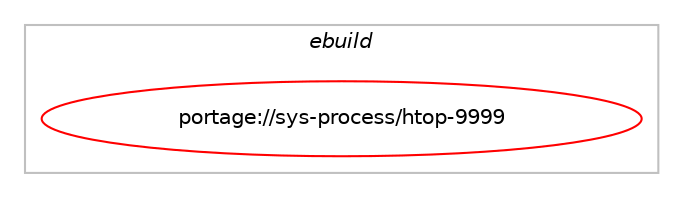 digraph prolog {

# *************
# Graph options
# *************

newrank=true;
concentrate=true;
compound=true;
graph [rankdir=LR,fontname=Helvetica,fontsize=10,ranksep=1.5];#, ranksep=2.5, nodesep=0.2];
edge  [arrowhead=vee];
node  [fontname=Helvetica,fontsize=10];

# **********
# The ebuild
# **********

subgraph cluster_leftcol {
color=gray;
label=<<i>ebuild</i>>;
id [label="portage://sys-process/htop-9999", color=red, width=4, href="../sys-process/htop-9999.svg"];
}

# ****************
# The dependencies
# ****************

subgraph cluster_midcol {
color=gray;
label=<<i>dependencies</i>>;
subgraph cluster_compile {
fillcolor="#eeeeee";
style=filled;
label=<<i>compile</i>>;
# *** BEGIN UNKNOWN DEPENDENCY TYPE (TODO) ***
# id -> equal(use_conditional_group(positive,hwloc,portage://sys-process/htop-9999,[package_dependency(portage://sys-process/htop-9999,install,no,sys-apps,hwloc,none,[,,],any_same_slot,[])]))
# *** END UNKNOWN DEPENDENCY TYPE (TODO) ***

# *** BEGIN UNKNOWN DEPENDENCY TYPE (TODO) ***
# id -> equal(use_conditional_group(positive,kernel_linux,portage://sys-process/htop-9999,[use_conditional_group(positive,caps,portage://sys-process/htop-9999,[package_dependency(portage://sys-process/htop-9999,install,no,sys-libs,libcap,none,[,,],[],[])]),use_conditional_group(positive,delayacct,portage://sys-process/htop-9999,[package_dependency(portage://sys-process/htop-9999,install,no,dev-libs,libnl,none,[,,],[slot(3)],[])]),use_conditional_group(positive,lm-sensors,portage://sys-process/htop-9999,[package_dependency(portage://sys-process/htop-9999,install,no,sys-apps,lm-sensors,none,[,,],[],[])])]))
# *** END UNKNOWN DEPENDENCY TYPE (TODO) ***

# *** BEGIN UNKNOWN DEPENDENCY TYPE (TODO) ***
# id -> equal(use_conditional_group(positive,unwind,portage://sys-process/htop-9999,[use_conditional_group(negative,llvm-libunwind,portage://sys-process/htop-9999,[package_dependency(portage://sys-process/htop-9999,install,no,sys-libs,libunwind,none,[,,],any_same_slot,[])]),use_conditional_group(positive,llvm-libunwind,portage://sys-process/htop-9999,[package_dependency(portage://sys-process/htop-9999,install,no,sys-libs,llvm-libunwind,none,[,,],any_same_slot,[])])]))
# *** END UNKNOWN DEPENDENCY TYPE (TODO) ***

# *** BEGIN UNKNOWN DEPENDENCY TYPE (TODO) ***
# id -> equal(package_dependency(portage://sys-process/htop-9999,install,no,sys-libs,ncurses,none,[,,],any_same_slot,[use(optenable(unicode),positive)]))
# *** END UNKNOWN DEPENDENCY TYPE (TODO) ***

}
subgraph cluster_compileandrun {
fillcolor="#eeeeee";
style=filled;
label=<<i>compile and run</i>>;
}
subgraph cluster_run {
fillcolor="#eeeeee";
style=filled;
label=<<i>run</i>>;
# *** BEGIN UNKNOWN DEPENDENCY TYPE (TODO) ***
# id -> equal(use_conditional_group(positive,hwloc,portage://sys-process/htop-9999,[package_dependency(portage://sys-process/htop-9999,run,no,sys-apps,hwloc,none,[,,],any_same_slot,[])]))
# *** END UNKNOWN DEPENDENCY TYPE (TODO) ***

# *** BEGIN UNKNOWN DEPENDENCY TYPE (TODO) ***
# id -> equal(use_conditional_group(positive,kernel_linux,portage://sys-process/htop-9999,[use_conditional_group(positive,caps,portage://sys-process/htop-9999,[package_dependency(portage://sys-process/htop-9999,run,no,sys-libs,libcap,none,[,,],[],[])]),use_conditional_group(positive,delayacct,portage://sys-process/htop-9999,[package_dependency(portage://sys-process/htop-9999,run,no,dev-libs,libnl,none,[,,],[slot(3)],[])]),use_conditional_group(positive,lm-sensors,portage://sys-process/htop-9999,[package_dependency(portage://sys-process/htop-9999,run,no,sys-apps,lm-sensors,none,[,,],[],[])])]))
# *** END UNKNOWN DEPENDENCY TYPE (TODO) ***

# *** BEGIN UNKNOWN DEPENDENCY TYPE (TODO) ***
# id -> equal(use_conditional_group(positive,unwind,portage://sys-process/htop-9999,[use_conditional_group(negative,llvm-libunwind,portage://sys-process/htop-9999,[package_dependency(portage://sys-process/htop-9999,run,no,sys-libs,libunwind,none,[,,],any_same_slot,[])]),use_conditional_group(positive,llvm-libunwind,portage://sys-process/htop-9999,[package_dependency(portage://sys-process/htop-9999,run,no,sys-libs,llvm-libunwind,none,[,,],any_same_slot,[])])]))
# *** END UNKNOWN DEPENDENCY TYPE (TODO) ***

# *** BEGIN UNKNOWN DEPENDENCY TYPE (TODO) ***
# id -> equal(package_dependency(portage://sys-process/htop-9999,run,no,sys-libs,ncurses,none,[,,],any_same_slot,[use(optenable(unicode),positive)]))
# *** END UNKNOWN DEPENDENCY TYPE (TODO) ***

}
}

# **************
# The candidates
# **************

subgraph cluster_choices {
rank=same;
color=gray;
label=<<i>candidates</i>>;

}

}
